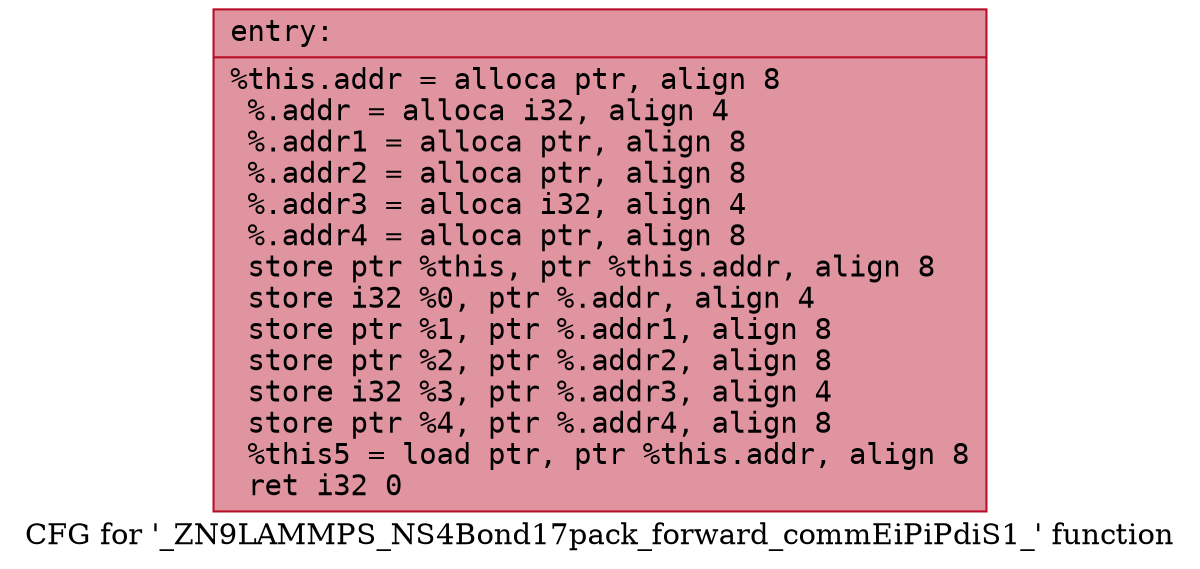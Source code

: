 digraph "CFG for '_ZN9LAMMPS_NS4Bond17pack_forward_commEiPiPdiS1_' function" {
	label="CFG for '_ZN9LAMMPS_NS4Bond17pack_forward_commEiPiPdiS1_' function";

	Node0x55c0fafb55b0 [shape=record,color="#b70d28ff", style=filled, fillcolor="#b70d2870" fontname="Courier",label="{entry:\l|  %this.addr = alloca ptr, align 8\l  %.addr = alloca i32, align 4\l  %.addr1 = alloca ptr, align 8\l  %.addr2 = alloca ptr, align 8\l  %.addr3 = alloca i32, align 4\l  %.addr4 = alloca ptr, align 8\l  store ptr %this, ptr %this.addr, align 8\l  store i32 %0, ptr %.addr, align 4\l  store ptr %1, ptr %.addr1, align 8\l  store ptr %2, ptr %.addr2, align 8\l  store i32 %3, ptr %.addr3, align 4\l  store ptr %4, ptr %.addr4, align 8\l  %this5 = load ptr, ptr %this.addr, align 8\l  ret i32 0\l}"];
}
